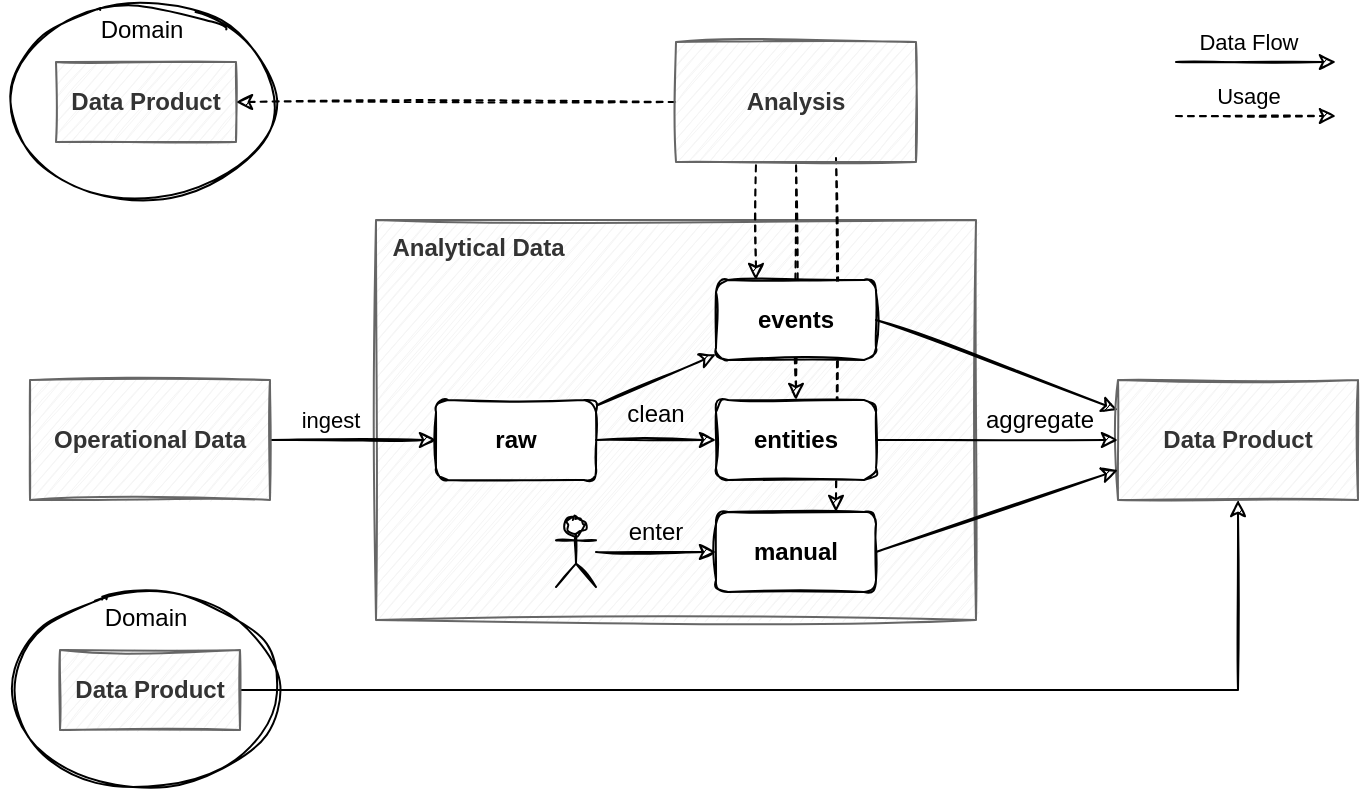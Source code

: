 <mxfile version="15.5.4" type="embed"><diagram id="DWjpSvbVxY2pOprUcE6g" name="Page-1"><mxGraphModel dx="901" dy="437" grid="1" gridSize="10" guides="1" tooltips="1" connect="1" arrows="1" fold="1" page="1" pageScale="1" pageWidth="827" pageHeight="1169" math="0" shadow="0"><root><mxCell id="0"/><mxCell id="1" parent="0"/><mxCell id="22" value="&amp;nbsp; Analytical Data" style="rounded=0;whiteSpace=wrap;html=1;fillColor=#f5f5f5;fontColor=#333333;strokeColor=#666666;fontStyle=1;verticalAlign=top;align=left;sketch=1;" parent="1" vertex="1"><mxGeometry x="290" y="220" width="300" height="200" as="geometry"/></mxCell><mxCell id="19" style="rounded=0;orthogonalLoop=1;jettySize=auto;html=1;startArrow=classic;startFill=1;endArrow=none;endFill=0;dashed=1;exitX=0.5;exitY=0;exitDx=0;exitDy=0;sketch=1;" parent="1" source="AsHQjoa6ET488TH-mFAR-45" target="18" edge="1"><mxGeometry relative="1" as="geometry"/></mxCell><mxCell id="20" style="rounded=0;orthogonalLoop=1;jettySize=auto;html=1;entryX=0;entryY=0.25;entryDx=0;entryDy=0;exitX=1;exitY=0.5;exitDx=0;exitDy=0;sketch=1;" parent="1" source="AsHQjoa6ET488TH-mFAR-44" target="24" edge="1"><mxGeometry relative="1" as="geometry"><mxPoint x="635.5" y="410" as="targetPoint"/></mxGeometry></mxCell><mxCell id="21" value="" style="edgeStyle=orthogonalEdgeStyle;rounded=0;orthogonalLoop=1;jettySize=auto;html=1;startArrow=classic;startFill=1;endArrow=none;endFill=0;exitX=0;exitY=0.5;exitDx=0;exitDy=0;sketch=1;" parent="1" source="AsHQjoa6ET488TH-mFAR-43" target="23" edge="1"><mxGeometry relative="1" as="geometry"/></mxCell><mxCell id="35" value="ingest" style="edgeLabel;html=1;align=center;verticalAlign=middle;resizable=0;points=[];sketch=1;" parent="21" vertex="1" connectable="0"><mxGeometry x="-0.071" y="2" relative="1" as="geometry"><mxPoint x="-15" y="-12" as="offset"/></mxGeometry></mxCell><mxCell id="23" value="Operational Data" style="rounded=0;whiteSpace=wrap;html=1;fillColor=#f5f5f5;fontColor=#333333;strokeColor=#666666;fontStyle=1;sketch=1;" parent="1" vertex="1"><mxGeometry x="117" y="300" width="120" height="60" as="geometry"/></mxCell><mxCell id="24" value="Data Product" style="rounded=0;whiteSpace=wrap;html=1;fillColor=#f5f5f5;fontColor=#333333;strokeColor=#666666;fontStyle=1;sketch=1;" parent="1" vertex="1"><mxGeometry x="661" y="300" width="120" height="60" as="geometry"/></mxCell><mxCell id="30" value="Domain" style="ellipse;whiteSpace=wrap;html=1;verticalAlign=top;sketch=1;" parent="1" vertex="1"><mxGeometry x="105" y="405" width="140" height="100" as="geometry"/></mxCell><mxCell id="AsHQjoa6ET488TH-mFAR-56" style="edgeStyle=orthogonalEdgeStyle;rounded=0;orthogonalLoop=1;jettySize=auto;html=1;entryX=0.5;entryY=1;entryDx=0;entryDy=0;sketch=1;" parent="1" source="31" target="24" edge="1"><mxGeometry relative="1" as="geometry"/></mxCell><mxCell id="31" value="Data Product" style="rounded=0;whiteSpace=wrap;html=1;fillColor=#f5f5f5;fontColor=#333333;strokeColor=#666666;fontStyle=1;sketch=1;" parent="1" vertex="1"><mxGeometry x="132" y="435" width="90" height="40" as="geometry"/></mxCell><mxCell id="40" style="rounded=0;orthogonalLoop=1;jettySize=auto;html=1;sketch=1;" parent="1" edge="1"><mxGeometry relative="1" as="geometry"><mxPoint x="770" y="141" as="targetPoint"/><mxPoint x="690" y="141" as="sourcePoint"/></mxGeometry></mxCell><mxCell id="41" value="Data Flow" style="edgeLabel;html=1;align=center;verticalAlign=middle;resizable=0;points=[];sketch=1;" parent="40" vertex="1" connectable="0"><mxGeometry x="-0.229" relative="1" as="geometry"><mxPoint x="5" y="-10" as="offset"/></mxGeometry></mxCell><mxCell id="42" style="rounded=0;orthogonalLoop=1;jettySize=auto;html=1;dashed=1;sketch=1;" parent="1" edge="1"><mxGeometry relative="1" as="geometry"><mxPoint x="770" y="168" as="targetPoint"/><mxPoint x="690" y="168" as="sourcePoint"/></mxGeometry></mxCell><mxCell id="43" value="Usage" style="edgeLabel;html=1;align=center;verticalAlign=middle;resizable=0;points=[];sketch=1;" parent="42" vertex="1" connectable="0"><mxGeometry x="-0.229" relative="1" as="geometry"><mxPoint x="5" y="-10" as="offset"/></mxGeometry></mxCell><mxCell id="AsHQjoa6ET488TH-mFAR-46" style="rounded=0;orthogonalLoop=1;jettySize=auto;html=1;sketch=1;" parent="1" source="AsHQjoa6ET488TH-mFAR-43" target="AsHQjoa6ET488TH-mFAR-44" edge="1"><mxGeometry relative="1" as="geometry"/></mxCell><mxCell id="AsHQjoa6ET488TH-mFAR-47" style="rounded=0;orthogonalLoop=1;jettySize=auto;html=1;entryX=0;entryY=0.5;entryDx=0;entryDy=0;sketch=1;" parent="1" source="AsHQjoa6ET488TH-mFAR-43" target="AsHQjoa6ET488TH-mFAR-45" edge="1"><mxGeometry relative="1" as="geometry"/></mxCell><mxCell id="AsHQjoa6ET488TH-mFAR-43" value="raw" style="rounded=1;whiteSpace=wrap;html=1;fontStyle=1;sketch=1;" parent="1" vertex="1"><mxGeometry x="320" y="310" width="80" height="40" as="geometry"/></mxCell><mxCell id="AsHQjoa6ET488TH-mFAR-49" value="manual" style="rounded=1;whiteSpace=wrap;html=1;fontStyle=1;sketch=1;" parent="1" vertex="1"><mxGeometry x="460" y="366" width="80" height="40" as="geometry"/></mxCell><mxCell id="AsHQjoa6ET488TH-mFAR-51" style="edgeStyle=none;rounded=0;orthogonalLoop=1;jettySize=auto;html=1;entryX=0;entryY=0.5;entryDx=0;entryDy=0;sketch=1;" parent="1" source="AsHQjoa6ET488TH-mFAR-50" target="AsHQjoa6ET488TH-mFAR-49" edge="1"><mxGeometry relative="1" as="geometry"/></mxCell><mxCell id="AsHQjoa6ET488TH-mFAR-50" value="" style="shape=umlActor;verticalLabelPosition=bottom;verticalAlign=top;html=1;outlineConnect=0;sketch=1;" parent="1" vertex="1"><mxGeometry x="380" y="368.5" width="20" height="35" as="geometry"/></mxCell><mxCell id="AsHQjoa6ET488TH-mFAR-57" style="rounded=0;orthogonalLoop=1;jettySize=auto;html=1;entryX=0;entryY=0.5;entryDx=0;entryDy=0;exitX=1;exitY=0.5;exitDx=0;exitDy=0;sketch=1;" parent="1" source="AsHQjoa6ET488TH-mFAR-45" target="24" edge="1"><mxGeometry relative="1" as="geometry"><mxPoint x="910" y="350" as="targetPoint"/><mxPoint x="550" y="280" as="sourcePoint"/></mxGeometry></mxCell><mxCell id="AsHQjoa6ET488TH-mFAR-58" style="rounded=0;orthogonalLoop=1;jettySize=auto;html=1;entryX=0;entryY=0.75;entryDx=0;entryDy=0;exitX=1;exitY=0.5;exitDx=0;exitDy=0;sketch=1;" parent="1" source="AsHQjoa6ET488TH-mFAR-49" target="24" edge="1"><mxGeometry relative="1" as="geometry"><mxPoint x="920" y="360" as="targetPoint"/><mxPoint x="560" y="290" as="sourcePoint"/></mxGeometry></mxCell><mxCell id="AsHQjoa6ET488TH-mFAR-59" style="rounded=0;orthogonalLoop=1;jettySize=auto;html=1;startArrow=classic;startFill=1;endArrow=none;endFill=0;dashed=1;exitX=0.25;exitY=0;exitDx=0;exitDy=0;sketch=1;" parent="1" source="AsHQjoa6ET488TH-mFAR-44" edge="1"><mxGeometry relative="1" as="geometry"><mxPoint x="510" y="260" as="sourcePoint"/><mxPoint x="480" y="192" as="targetPoint"/></mxGeometry></mxCell><mxCell id="AsHQjoa6ET488TH-mFAR-60" style="rounded=0;orthogonalLoop=1;jettySize=auto;html=1;startArrow=classic;startFill=1;endArrow=none;endFill=0;dashed=1;exitX=0.75;exitY=0;exitDx=0;exitDy=0;sketch=1;" parent="1" source="AsHQjoa6ET488TH-mFAR-49" edge="1"><mxGeometry relative="1" as="geometry"><mxPoint x="510" y="320" as="sourcePoint"/><mxPoint x="520" y="189" as="targetPoint"/></mxGeometry></mxCell><mxCell id="AsHQjoa6ET488TH-mFAR-61" value="Domain" style="ellipse;whiteSpace=wrap;html=1;verticalAlign=top;sketch=1;" parent="1" vertex="1"><mxGeometry x="103" y="111" width="140" height="100" as="geometry"/></mxCell><mxCell id="AsHQjoa6ET488TH-mFAR-62" value="Data Product" style="rounded=0;whiteSpace=wrap;html=1;fillColor=#f5f5f5;fontColor=#333333;strokeColor=#666666;fontStyle=1;sketch=1;" parent="1" vertex="1"><mxGeometry x="130" y="141" width="90" height="40" as="geometry"/></mxCell><mxCell id="AsHQjoa6ET488TH-mFAR-63" style="rounded=0;orthogonalLoop=1;jettySize=auto;html=1;startArrow=classic;startFill=1;endArrow=none;endFill=0;dashed=1;exitX=1;exitY=0.5;exitDx=0;exitDy=0;entryX=0;entryY=0.5;entryDx=0;entryDy=0;sketch=1;" parent="1" source="AsHQjoa6ET488TH-mFAR-62" target="18" edge="1"><mxGeometry relative="1" as="geometry"><mxPoint x="490" y="301" as="sourcePoint"/><mxPoint x="490" y="201" as="targetPoint"/></mxGeometry></mxCell><mxCell id="AsHQjoa6ET488TH-mFAR-64" value="clean" style="text;html=1;strokeColor=none;fillColor=none;align=center;verticalAlign=middle;whiteSpace=wrap;rounded=0;sketch=1;" parent="1" vertex="1"><mxGeometry x="400" y="302" width="60" height="30" as="geometry"/></mxCell><mxCell id="AsHQjoa6ET488TH-mFAR-66" value="aggregate" style="text;html=1;strokeColor=none;fillColor=none;align=center;verticalAlign=middle;whiteSpace=wrap;rounded=0;sketch=1;" parent="1" vertex="1"><mxGeometry x="592" y="305" width="60" height="30" as="geometry"/></mxCell><mxCell id="AsHQjoa6ET488TH-mFAR-69" value="enter" style="text;html=1;strokeColor=none;fillColor=none;align=center;verticalAlign=middle;whiteSpace=wrap;rounded=0;sketch=1;" parent="1" vertex="1"><mxGeometry x="400" y="361" width="60" height="30" as="geometry"/></mxCell><mxCell id="AsHQjoa6ET488TH-mFAR-44" value="events" style="rounded=1;whiteSpace=wrap;html=1;fontStyle=1;sketch=1;" parent="1" vertex="1"><mxGeometry x="460" y="250" width="80" height="40" as="geometry"/></mxCell><mxCell id="AsHQjoa6ET488TH-mFAR-45" value="entities" style="rounded=1;whiteSpace=wrap;html=1;fontStyle=1;sketch=1;" parent="1" vertex="1"><mxGeometry x="460" y="310" width="80" height="40" as="geometry"/></mxCell><mxCell id="18" value="Analysis" style="rounded=0;whiteSpace=wrap;html=1;fillColor=#f5f5f5;fontColor=#333333;strokeColor=#666666;fontStyle=1;sketch=1;" parent="1" vertex="1"><mxGeometry x="440" y="131" width="120" height="60" as="geometry"/></mxCell></root></mxGraphModel></diagram></mxfile>